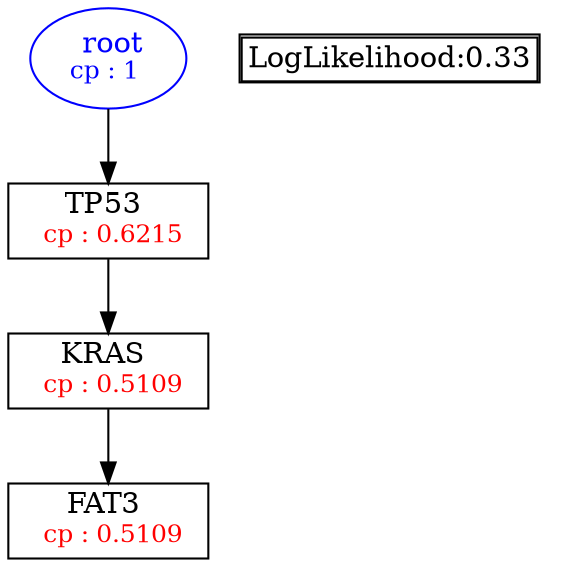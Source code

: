 digraph tree {
    "root" [label=<<font color='Blue'> root</font><br/><font color='Blue' POINT-SIZE='12'>cp : 1 </font>>, shape=oval, color=Blue];
    "S1" [label =<TP53 <br/> <font color='Red' POINT-SIZE='12'> cp : 0.6215 </font>>, shape=box];
    "S3" [label =<KRAS <br/> <font color='Red' POINT-SIZE='12'> cp : 0.5109 </font>>, shape=box];
    "S2" [label =<FAT3 <br/> <font color='Red' POINT-SIZE='12'> cp : 0.5109 </font>>, shape=box];
    "root" -> "S1";
    "S1" -> "S3";
    "S3" -> "S2";

    node[shape=plaintext]
    fontsize="10"
    struct1 [label=
    <<TABLE BORDER="1" CELLBORDER="1" CELLSPACING="0" >
    <TR><TD ALIGN="LEFT">LogLikelihood:0.33</TD></TR>
    </TABLE>>];

}
